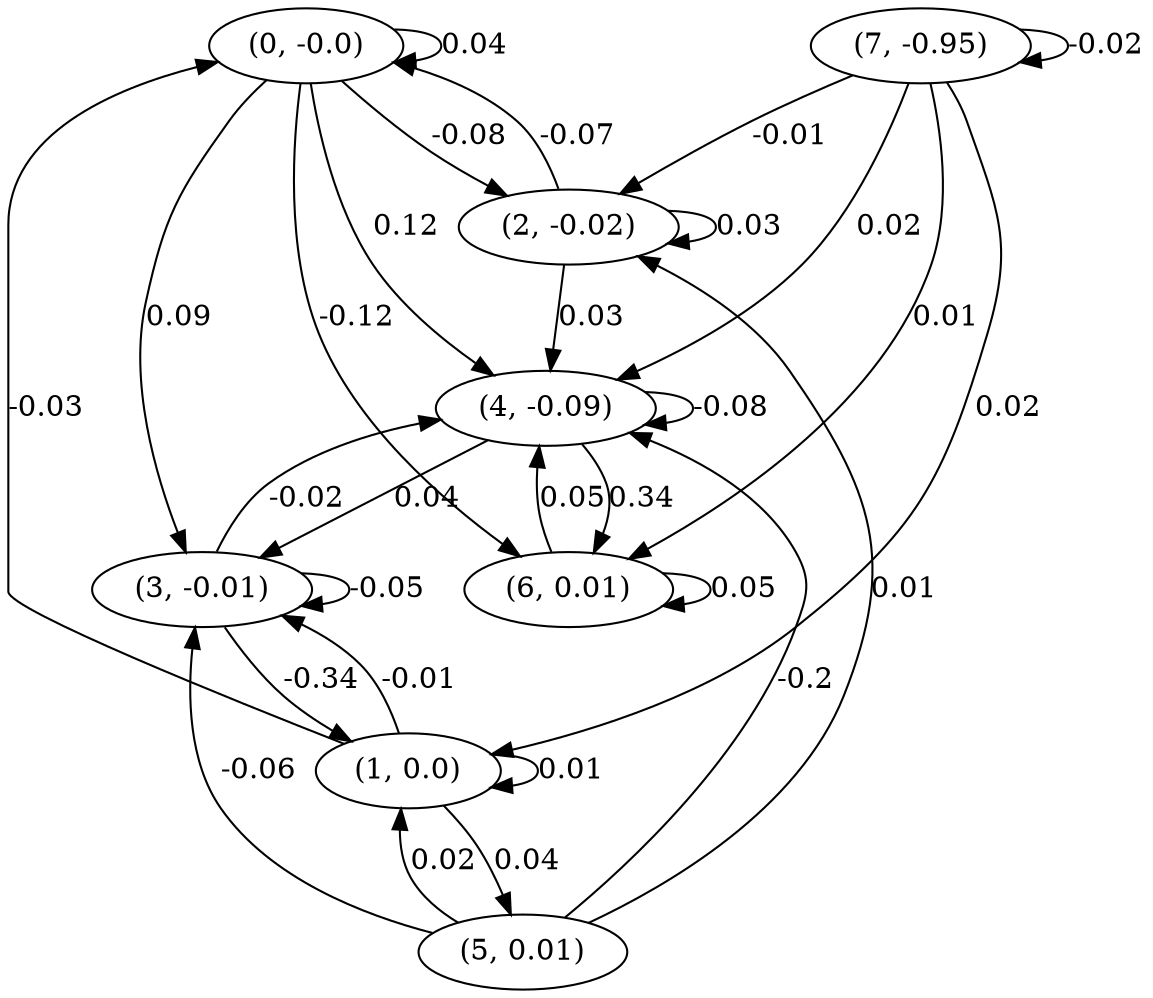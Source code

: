 digraph {
    0 [ label = "(0, -0.0)" ]
    1 [ label = "(1, 0.0)" ]
    2 [ label = "(2, -0.02)" ]
    3 [ label = "(3, -0.01)" ]
    4 [ label = "(4, -0.09)" ]
    5 [ label = "(5, 0.01)" ]
    6 [ label = "(6, 0.01)" ]
    7 [ label = "(7, -0.95)" ]
    0 -> 0 [ label = "0.04" ]
    1 -> 1 [ label = "0.01" ]
    2 -> 2 [ label = "0.03" ]
    3 -> 3 [ label = "-0.05" ]
    4 -> 4 [ label = "-0.08" ]
    6 -> 6 [ label = "0.05" ]
    7 -> 7 [ label = "-0.02" ]
    1 -> 0 [ label = "-0.03" ]
    2 -> 0 [ label = "-0.07" ]
    3 -> 1 [ label = "-0.34" ]
    5 -> 1 [ label = "0.02" ]
    7 -> 1 [ label = "0.02" ]
    0 -> 2 [ label = "-0.08" ]
    5 -> 2 [ label = "0.01" ]
    7 -> 2 [ label = "-0.01" ]
    0 -> 3 [ label = "0.09" ]
    1 -> 3 [ label = "-0.01" ]
    4 -> 3 [ label = "0.04" ]
    5 -> 3 [ label = "-0.06" ]
    0 -> 4 [ label = "0.12" ]
    2 -> 4 [ label = "0.03" ]
    3 -> 4 [ label = "-0.02" ]
    5 -> 4 [ label = "-0.2" ]
    6 -> 4 [ label = "0.05" ]
    7 -> 4 [ label = "0.02" ]
    1 -> 5 [ label = "0.04" ]
    0 -> 6 [ label = "-0.12" ]
    4 -> 6 [ label = "0.34" ]
    7 -> 6 [ label = "0.01" ]
}

